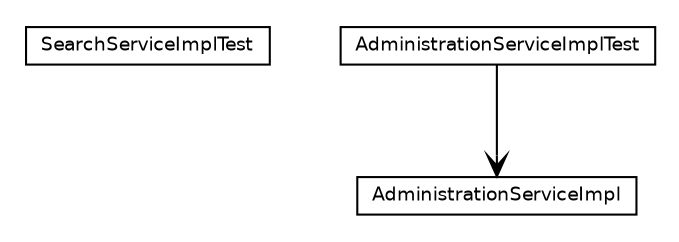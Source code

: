 #!/usr/local/bin/dot
#
# Class diagram 
# Generated by UmlGraph version 4.6 (http://www.spinellis.gr/sw/umlgraph)
#

digraph G {
	edge [fontname="Helvetica",fontsize=10,labelfontname="Helvetica",labelfontsize=10];
	node [fontname="Helvetica",fontsize=10,shape=plaintext];
	// org.apache.archiva.web.xmlrpc.services.SearchServiceImplTest
	c10647 [label=<<table border="0" cellborder="1" cellspacing="0" cellpadding="2" port="p" href="./SearchServiceImplTest.html">
		<tr><td><table border="0" cellspacing="0" cellpadding="1">
			<tr><td> SearchServiceImplTest </td></tr>
		</table></td></tr>
		</table>>, fontname="Helvetica", fontcolor="black", fontsize=9.0];
	// org.apache.archiva.web.xmlrpc.services.AdministrationServiceImplTest
	c10648 [label=<<table border="0" cellborder="1" cellspacing="0" cellpadding="2" port="p" href="./AdministrationServiceImplTest.html">
		<tr><td><table border="0" cellspacing="0" cellpadding="1">
			<tr><td> AdministrationServiceImplTest </td></tr>
		</table></td></tr>
		</table>>, fontname="Helvetica", fontcolor="black", fontsize=9.0];
	// org.apache.archiva.web.xmlrpc.services.AdministrationServiceImplTest NAVASSOC org.apache.archiva.web.xmlrpc.services.AdministrationServiceImpl
	c10648:p -> c10649:p [taillabel="", label="", headlabel="", fontname="Helvetica", fontcolor="black", fontsize=10.0, color="black", arrowhead=open];
	// org.apache.archiva.web.xmlrpc.services.AdministrationServiceImpl
	c10649 [label=<<table border="0" cellborder="1" cellspacing="0" cellpadding="2" port="p" href="http://java.sun.com/j2se/1.4.2/docs/api/org/apache/archiva/web/xmlrpc/services/AdministrationServiceImpl.html">
		<tr><td><table border="0" cellspacing="0" cellpadding="1">
			<tr><td> AdministrationServiceImpl </td></tr>
		</table></td></tr>
		</table>>, fontname="Helvetica", fontcolor="black", fontsize=9.0];
}

